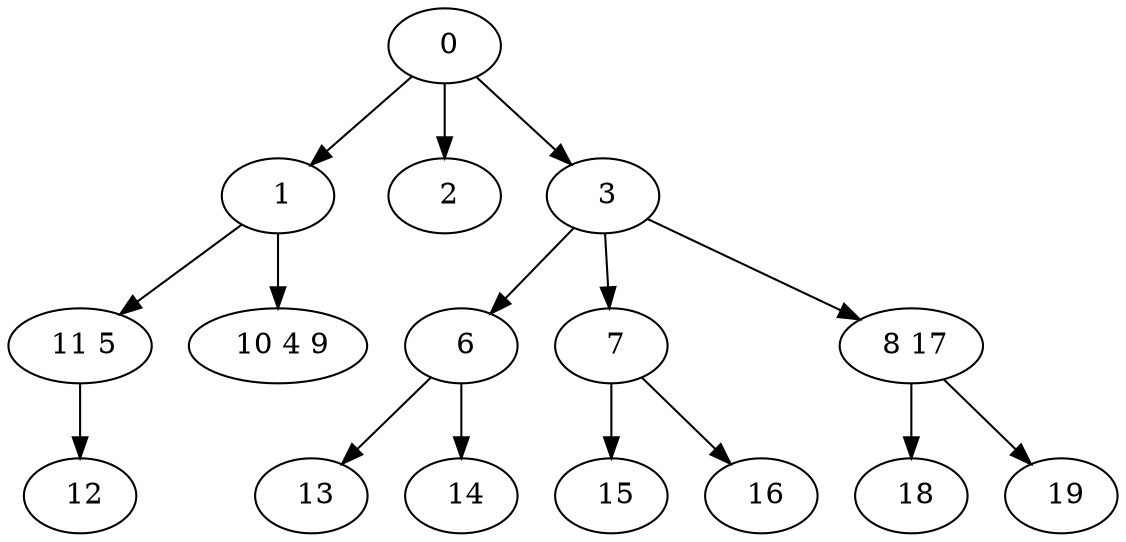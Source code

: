 digraph mytree {
" 0" -> " 1";
" 0" -> " 2";
" 0" -> " 3";
" 1" -> " 11 5";
" 1" -> " 10 4 9";
" 2";
" 3" -> " 6";
" 3" -> " 7";
" 3" -> " 8 17";
" 11 5" -> " 12";
" 10 4 9";
" 6" -> " 13";
" 6" -> " 14";
" 7" -> " 15";
" 7" -> " 16";
" 8 17" -> " 18";
" 8 17" -> " 19";
" 13";
" 14";
" 15";
" 16";
" 18";
" 19";
" 12";
}

